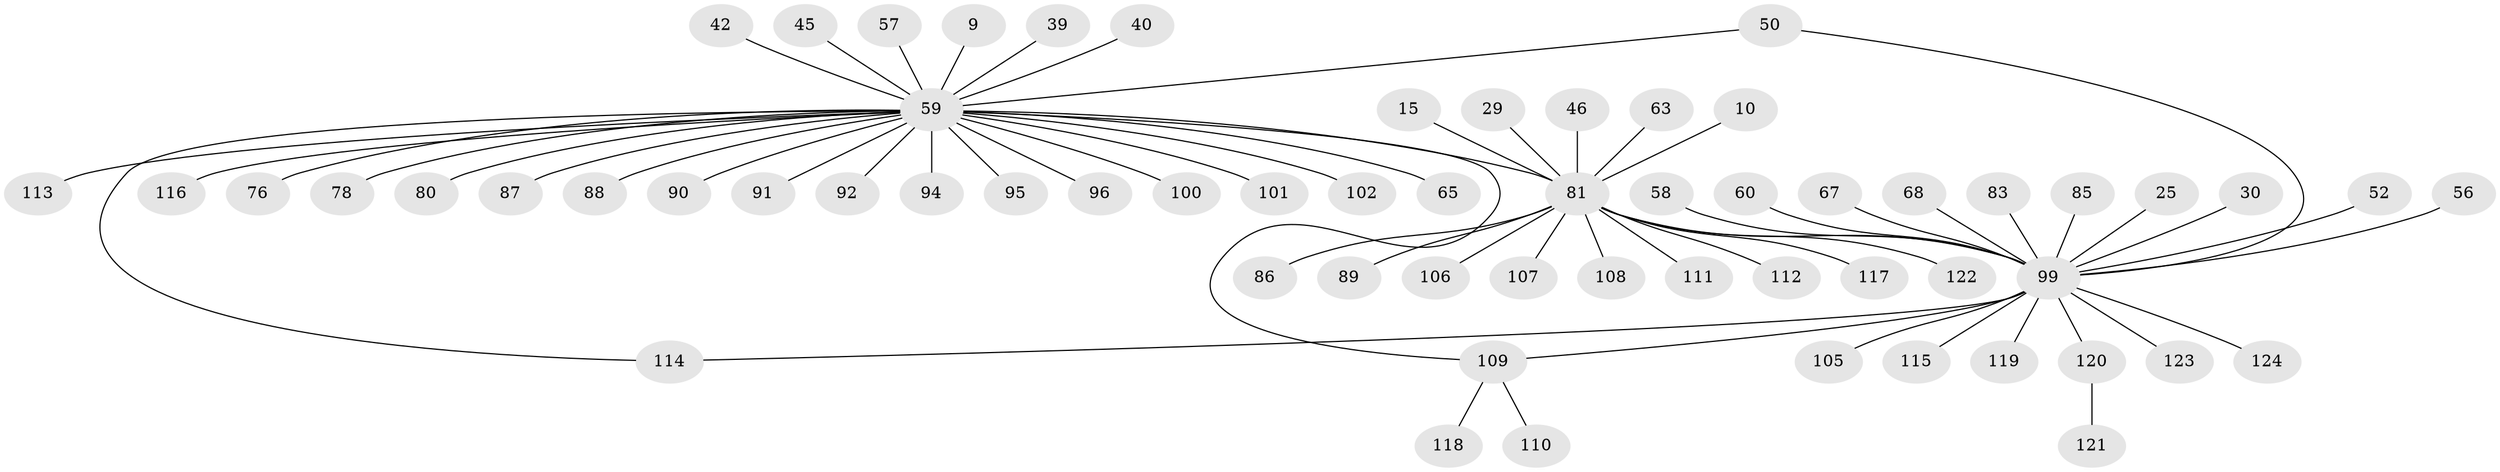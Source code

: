 // original degree distribution, {7: 0.016129032258064516, 10: 0.008064516129032258, 6: 0.024193548387096774, 15: 0.008064516129032258, 9: 0.008064516129032258, 8: 0.016129032258064516, 4: 0.03225806451612903, 1: 0.5645161290322581, 5: 0.008064516129032258, 3: 0.08870967741935484, 2: 0.22580645161290322}
// Generated by graph-tools (version 1.1) at 2025/48/03/09/25 04:48:16]
// undirected, 62 vertices, 64 edges
graph export_dot {
graph [start="1"]
  node [color=gray90,style=filled];
  9;
  10;
  15;
  25;
  29 [super="+27"];
  30;
  39;
  40;
  42;
  45;
  46;
  50 [super="+7"];
  52;
  56;
  57 [super="+37"];
  58;
  59 [super="+41+47+26"];
  60;
  63;
  65;
  67;
  68;
  76 [super="+73"];
  78;
  80 [super="+71"];
  81 [super="+1+2+13"];
  83;
  85;
  86;
  87;
  88 [super="+48+53"];
  89 [super="+34"];
  90;
  91 [super="+69"];
  92 [super="+84"];
  94;
  95 [super="+79"];
  96 [super="+82"];
  99 [super="+6+23+64"];
  100 [super="+97"];
  101;
  102;
  105;
  106;
  107;
  108 [super="+75"];
  109;
  110;
  111 [super="+44"];
  112 [super="+70+74"];
  113 [super="+93"];
  114 [super="+104"];
  115;
  116 [super="+103"];
  117;
  118;
  119;
  120;
  121;
  122 [super="+35"];
  123 [super="+28"];
  124 [super="+51"];
  9 -- 59;
  10 -- 81;
  15 -- 81;
  25 -- 99;
  29 -- 81;
  30 -- 99;
  39 -- 59;
  40 -- 59;
  42 -- 59;
  45 -- 59;
  46 -- 81;
  50 -- 99;
  50 -- 59;
  52 -- 99;
  56 -- 99;
  57 -- 59;
  58 -- 99;
  59 -- 81 [weight=3];
  59 -- 78;
  59 -- 109;
  59 -- 94;
  59 -- 65;
  59 -- 87;
  59 -- 88;
  59 -- 90;
  59 -- 101;
  59 -- 102;
  59 -- 91;
  59 -- 80;
  59 -- 76;
  59 -- 95;
  59 -- 96;
  59 -- 92;
  59 -- 113;
  59 -- 100;
  59 -- 116;
  59 -- 114;
  60 -- 99;
  63 -- 81;
  67 -- 99;
  68 -- 99;
  81 -- 117;
  81 -- 106;
  81 -- 99 [weight=3];
  81 -- 107;
  81 -- 86;
  81 -- 112;
  81 -- 89;
  81 -- 122;
  81 -- 111;
  81 -- 108;
  83 -- 99;
  85 -- 99;
  99 -- 109;
  99 -- 119;
  99 -- 105;
  99 -- 115;
  99 -- 120;
  99 -- 123;
  99 -- 124;
  99 -- 114;
  109 -- 110;
  109 -- 118;
  120 -- 121;
}
